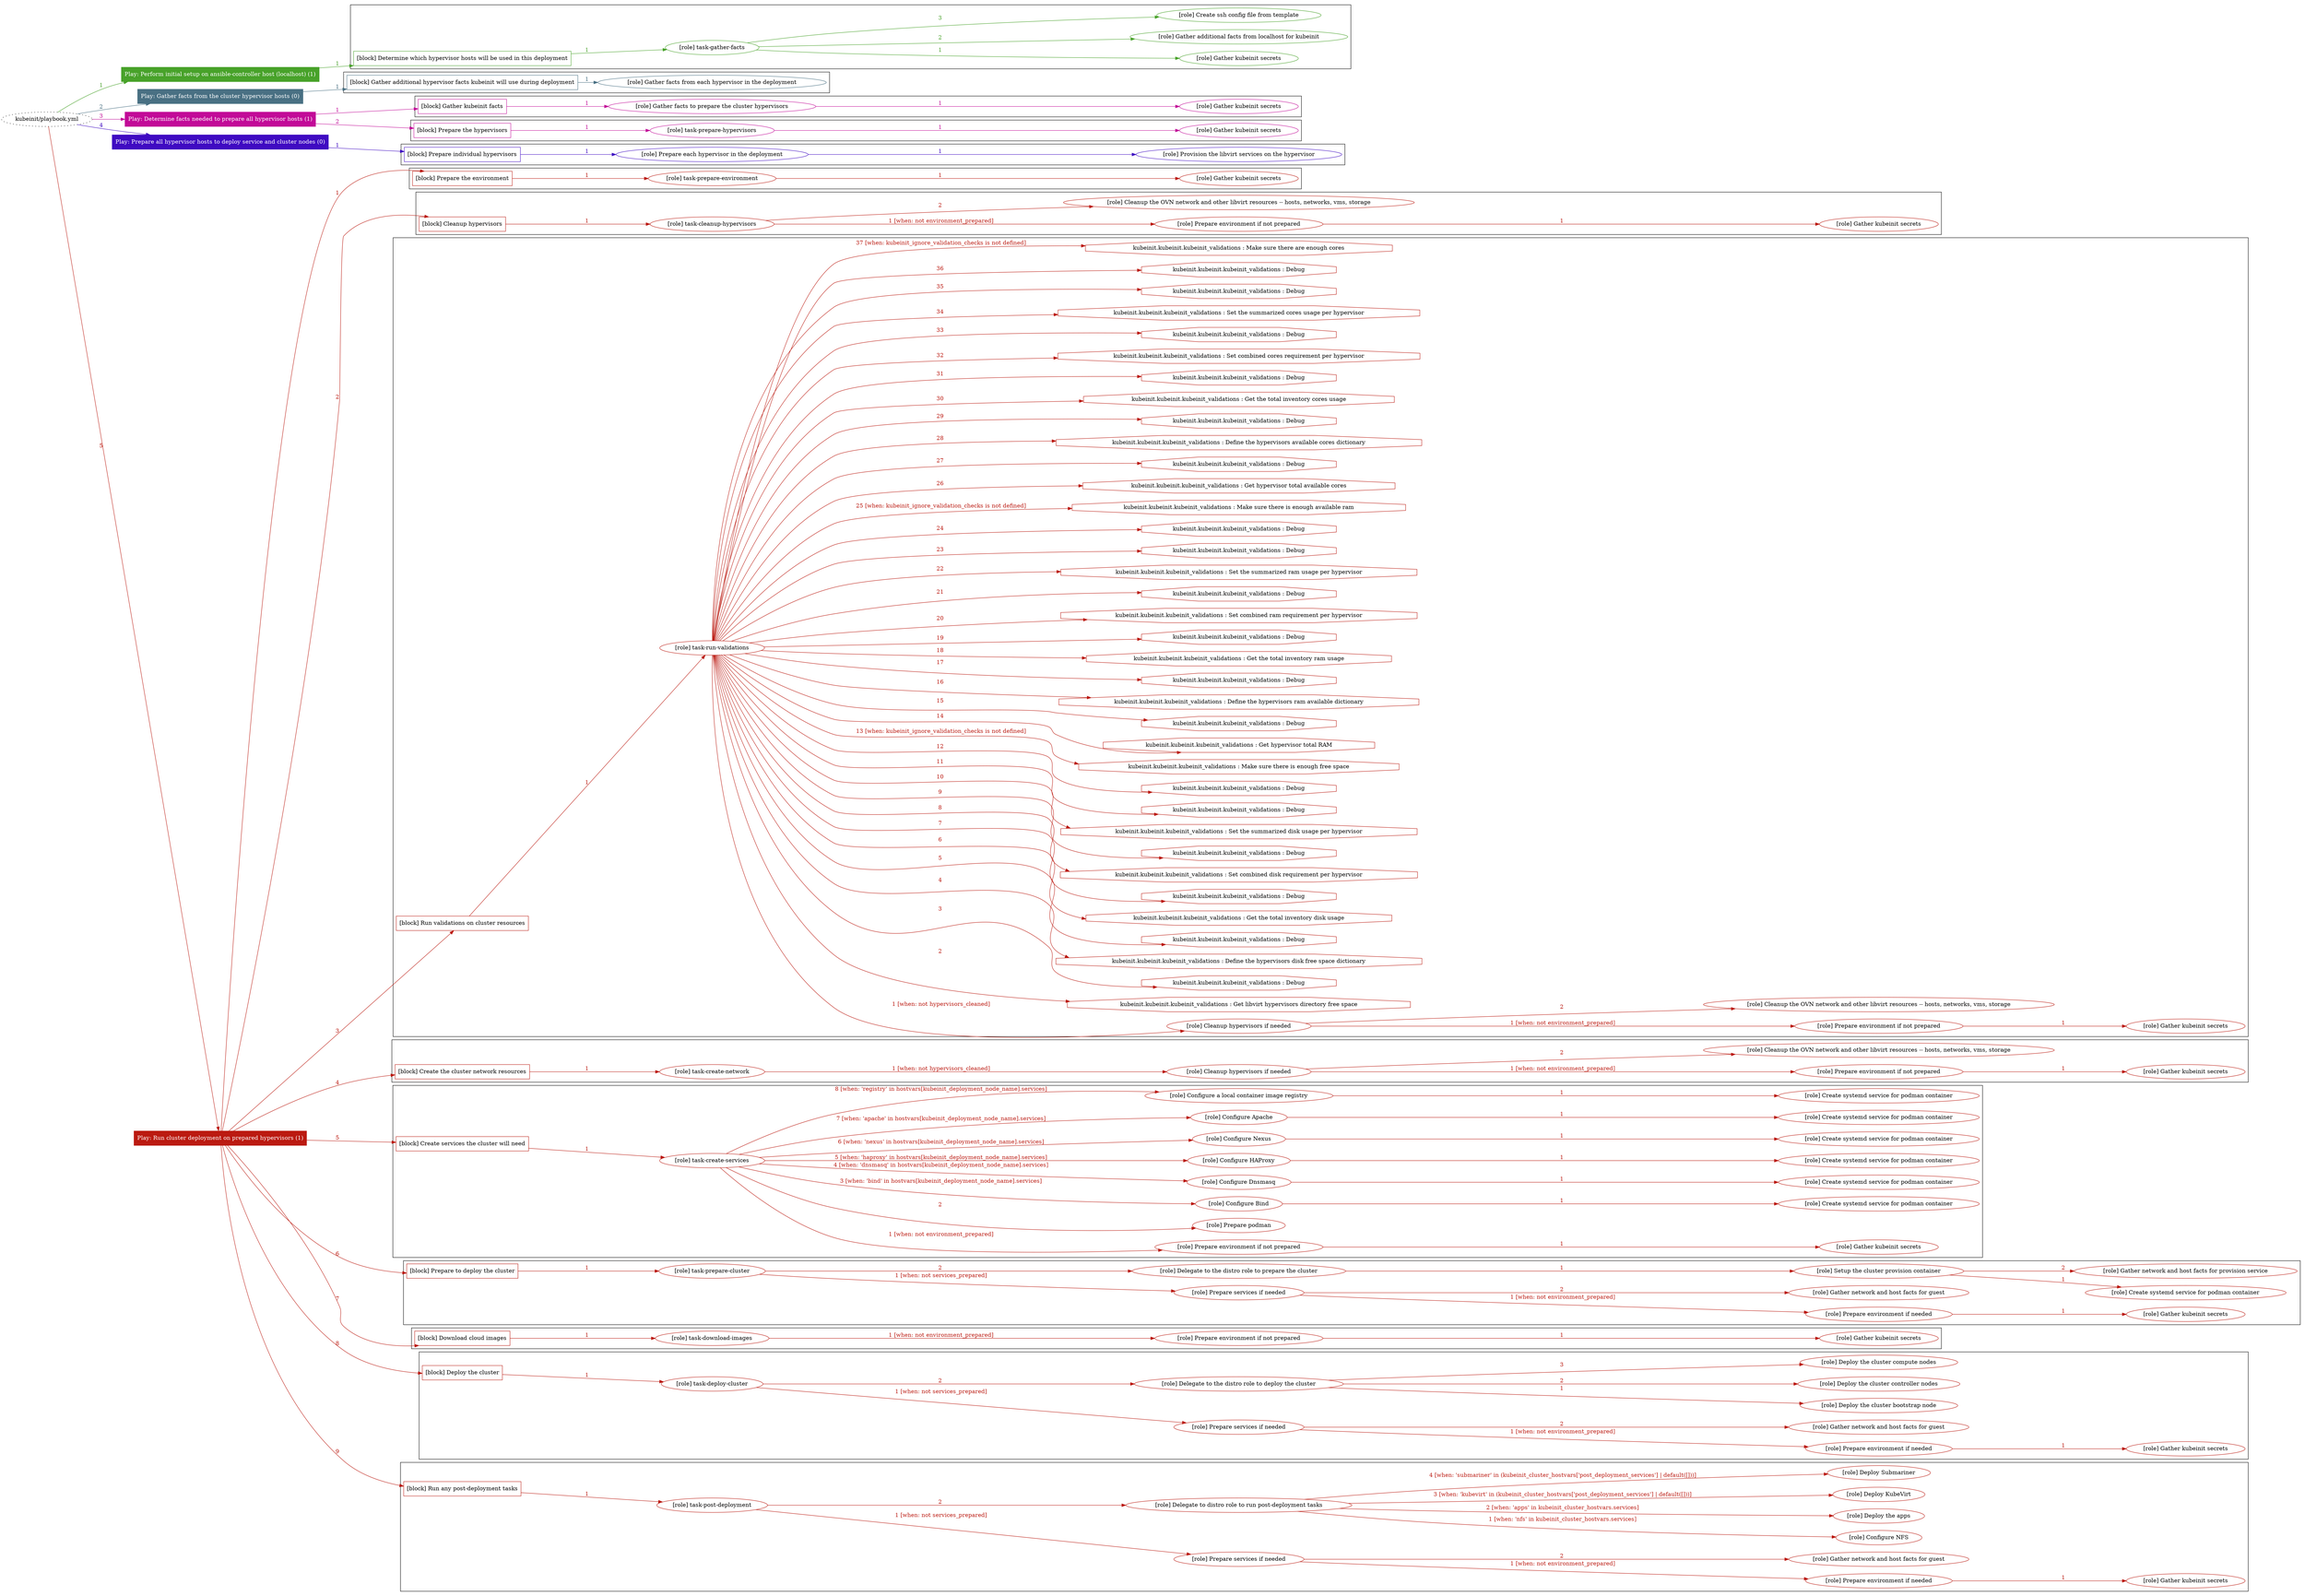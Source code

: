 digraph {
	graph [concentrate=true ordering=in rankdir=LR ratio=fill]
	edge [esep=5 sep=10]
	"kubeinit/playbook.yml" [URL="/home/runner/work/kubeinit/kubeinit/kubeinit/playbook.yml" id=playbook_5f963b1c style=dotted]
	"kubeinit/playbook.yml" -> play_a705df19 [label="1 " color="#48a22a" fontcolor="#48a22a" id=edge_8d9c2cac labeltooltip="1 " tooltip="1 "]
	subgraph "Play: Perform initial setup on ansible-controller host (localhost) (1)" {
		play_a705df19 [label="Play: Perform initial setup on ansible-controller host (localhost) (1)" URL="/home/runner/work/kubeinit/kubeinit/kubeinit/playbook.yml" color="#48a22a" fontcolor="#ffffff" id=play_a705df19 shape=box style=filled tooltip=localhost]
		play_a705df19 -> block_66519876 [label=1 color="#48a22a" fontcolor="#48a22a" id=edge_19286916 labeltooltip=1 tooltip=1]
		subgraph cluster_block_66519876 {
			block_66519876 [label="[block] Determine which hypervisor hosts will be used in this deployment" URL="/home/runner/work/kubeinit/kubeinit/kubeinit/playbook.yml" color="#48a22a" id=block_66519876 labeltooltip="Determine which hypervisor hosts will be used in this deployment" shape=box tooltip="Determine which hypervisor hosts will be used in this deployment"]
			block_66519876 -> role_d5f7addf [label="1 " color="#48a22a" fontcolor="#48a22a" id=edge_8cdd7ff6 labeltooltip="1 " tooltip="1 "]
			subgraph "task-gather-facts" {
				role_d5f7addf [label="[role] task-gather-facts" URL="/home/runner/work/kubeinit/kubeinit/kubeinit/playbook.yml" color="#48a22a" id=role_d5f7addf tooltip="task-gather-facts"]
				role_d5f7addf -> role_5b42ccce [label="1 " color="#48a22a" fontcolor="#48a22a" id=edge_2c30be7f labeltooltip="1 " tooltip="1 "]
				subgraph "Gather kubeinit secrets" {
					role_5b42ccce [label="[role] Gather kubeinit secrets" URL="/home/runner/.ansible/collections/ansible_collections/kubeinit/kubeinit/roles/kubeinit_prepare/tasks/build_hypervisors_group.yml" color="#48a22a" id=role_5b42ccce tooltip="Gather kubeinit secrets"]
				}
				role_d5f7addf -> role_eaaad30f [label="2 " color="#48a22a" fontcolor="#48a22a" id=edge_051636b1 labeltooltip="2 " tooltip="2 "]
				subgraph "Gather additional facts from localhost for kubeinit" {
					role_eaaad30f [label="[role] Gather additional facts from localhost for kubeinit" URL="/home/runner/.ansible/collections/ansible_collections/kubeinit/kubeinit/roles/kubeinit_prepare/tasks/build_hypervisors_group.yml" color="#48a22a" id=role_eaaad30f tooltip="Gather additional facts from localhost for kubeinit"]
				}
				role_d5f7addf -> role_e769eaf8 [label="3 " color="#48a22a" fontcolor="#48a22a" id=edge_627e02ea labeltooltip="3 " tooltip="3 "]
				subgraph "Create ssh config file from template" {
					role_e769eaf8 [label="[role] Create ssh config file from template" URL="/home/runner/.ansible/collections/ansible_collections/kubeinit/kubeinit/roles/kubeinit_prepare/tasks/build_hypervisors_group.yml" color="#48a22a" id=role_e769eaf8 tooltip="Create ssh config file from template"]
				}
			}
		}
	}
	"kubeinit/playbook.yml" -> play_fb37aa54 [label="2 " color="#497083" fontcolor="#497083" id=edge_c0befa1c labeltooltip="2 " tooltip="2 "]
	subgraph "Play: Gather facts from the cluster hypervisor hosts (0)" {
		play_fb37aa54 [label="Play: Gather facts from the cluster hypervisor hosts (0)" URL="/home/runner/work/kubeinit/kubeinit/kubeinit/playbook.yml" color="#497083" fontcolor="#ffffff" id=play_fb37aa54 shape=box style=filled tooltip="Play: Gather facts from the cluster hypervisor hosts (0)"]
		play_fb37aa54 -> block_2986f40d [label=1 color="#497083" fontcolor="#497083" id=edge_5209922a labeltooltip=1 tooltip=1]
		subgraph cluster_block_2986f40d {
			block_2986f40d [label="[block] Gather additional hypervisor facts kubeinit will use during deployment" URL="/home/runner/work/kubeinit/kubeinit/kubeinit/playbook.yml" color="#497083" id=block_2986f40d labeltooltip="Gather additional hypervisor facts kubeinit will use during deployment" shape=box tooltip="Gather additional hypervisor facts kubeinit will use during deployment"]
			block_2986f40d -> role_cdbcebaf [label="1 " color="#497083" fontcolor="#497083" id=edge_e3de0e1a labeltooltip="1 " tooltip="1 "]
			subgraph "Gather facts from each hypervisor in the deployment" {
				role_cdbcebaf [label="[role] Gather facts from each hypervisor in the deployment" URL="/home/runner/work/kubeinit/kubeinit/kubeinit/playbook.yml" color="#497083" id=role_cdbcebaf tooltip="Gather facts from each hypervisor in the deployment"]
			}
		}
	}
	"kubeinit/playbook.yml" -> play_4648af43 [label="3 " color="#c20a98" fontcolor="#c20a98" id=edge_23a05bbd labeltooltip="3 " tooltip="3 "]
	subgraph "Play: Determine facts needed to prepare all hypervisor hosts (1)" {
		play_4648af43 [label="Play: Determine facts needed to prepare all hypervisor hosts (1)" URL="/home/runner/work/kubeinit/kubeinit/kubeinit/playbook.yml" color="#c20a98" fontcolor="#ffffff" id=play_4648af43 shape=box style=filled tooltip=localhost]
		play_4648af43 -> block_66c8c089 [label=1 color="#c20a98" fontcolor="#c20a98" id=edge_fbbdd5e0 labeltooltip=1 tooltip=1]
		subgraph cluster_block_66c8c089 {
			block_66c8c089 [label="[block] Gather kubeinit facts" URL="/home/runner/work/kubeinit/kubeinit/kubeinit/playbook.yml" color="#c20a98" id=block_66c8c089 labeltooltip="Gather kubeinit facts" shape=box tooltip="Gather kubeinit facts"]
			block_66c8c089 -> role_1f28a725 [label="1 " color="#c20a98" fontcolor="#c20a98" id=edge_4b94b6a6 labeltooltip="1 " tooltip="1 "]
			subgraph "Gather facts to prepare the cluster hypervisors" {
				role_1f28a725 [label="[role] Gather facts to prepare the cluster hypervisors" URL="/home/runner/work/kubeinit/kubeinit/kubeinit/playbook.yml" color="#c20a98" id=role_1f28a725 tooltip="Gather facts to prepare the cluster hypervisors"]
				role_1f28a725 -> role_8ca02b67 [label="1 " color="#c20a98" fontcolor="#c20a98" id=edge_9bc2e915 labeltooltip="1 " tooltip="1 "]
				subgraph "Gather kubeinit secrets" {
					role_8ca02b67 [label="[role] Gather kubeinit secrets" URL="/home/runner/.ansible/collections/ansible_collections/kubeinit/kubeinit/roles/kubeinit_prepare/tasks/gather_kubeinit_facts.yml" color="#c20a98" id=role_8ca02b67 tooltip="Gather kubeinit secrets"]
				}
			}
		}
		play_4648af43 -> block_41ff4322 [label=2 color="#c20a98" fontcolor="#c20a98" id=edge_80504c7d labeltooltip=2 tooltip=2]
		subgraph cluster_block_41ff4322 {
			block_41ff4322 [label="[block] Prepare the hypervisors" URL="/home/runner/work/kubeinit/kubeinit/kubeinit/playbook.yml" color="#c20a98" id=block_41ff4322 labeltooltip="Prepare the hypervisors" shape=box tooltip="Prepare the hypervisors"]
			block_41ff4322 -> role_ceac206a [label="1 " color="#c20a98" fontcolor="#c20a98" id=edge_e20b646c labeltooltip="1 " tooltip="1 "]
			subgraph "task-prepare-hypervisors" {
				role_ceac206a [label="[role] task-prepare-hypervisors" URL="/home/runner/work/kubeinit/kubeinit/kubeinit/playbook.yml" color="#c20a98" id=role_ceac206a tooltip="task-prepare-hypervisors"]
				role_ceac206a -> role_56dd45cc [label="1 " color="#c20a98" fontcolor="#c20a98" id=edge_b4567fd8 labeltooltip="1 " tooltip="1 "]
				subgraph "Gather kubeinit secrets" {
					role_56dd45cc [label="[role] Gather kubeinit secrets" URL="/home/runner/.ansible/collections/ansible_collections/kubeinit/kubeinit/roles/kubeinit_prepare/tasks/gather_kubeinit_facts.yml" color="#c20a98" id=role_56dd45cc tooltip="Gather kubeinit secrets"]
				}
			}
		}
	}
	"kubeinit/playbook.yml" -> play_2aba49b9 [label="4 " color="#3f0ac2" fontcolor="#3f0ac2" id=edge_f8784cbc labeltooltip="4 " tooltip="4 "]
	subgraph "Play: Prepare all hypervisor hosts to deploy service and cluster nodes (0)" {
		play_2aba49b9 [label="Play: Prepare all hypervisor hosts to deploy service and cluster nodes (0)" URL="/home/runner/work/kubeinit/kubeinit/kubeinit/playbook.yml" color="#3f0ac2" fontcolor="#ffffff" id=play_2aba49b9 shape=box style=filled tooltip="Play: Prepare all hypervisor hosts to deploy service and cluster nodes (0)"]
		play_2aba49b9 -> block_36976dbf [label=1 color="#3f0ac2" fontcolor="#3f0ac2" id=edge_3bcc787a labeltooltip=1 tooltip=1]
		subgraph cluster_block_36976dbf {
			block_36976dbf [label="[block] Prepare individual hypervisors" URL="/home/runner/work/kubeinit/kubeinit/kubeinit/playbook.yml" color="#3f0ac2" id=block_36976dbf labeltooltip="Prepare individual hypervisors" shape=box tooltip="Prepare individual hypervisors"]
			block_36976dbf -> role_4fee8e02 [label="1 " color="#3f0ac2" fontcolor="#3f0ac2" id=edge_5c87f253 labeltooltip="1 " tooltip="1 "]
			subgraph "Prepare each hypervisor in the deployment" {
				role_4fee8e02 [label="[role] Prepare each hypervisor in the deployment" URL="/home/runner/work/kubeinit/kubeinit/kubeinit/playbook.yml" color="#3f0ac2" id=role_4fee8e02 tooltip="Prepare each hypervisor in the deployment"]
				role_4fee8e02 -> role_59dffb9a [label="1 " color="#3f0ac2" fontcolor="#3f0ac2" id=edge_cd77549c labeltooltip="1 " tooltip="1 "]
				subgraph "Provision the libvirt services on the hypervisor" {
					role_59dffb9a [label="[role] Provision the libvirt services on the hypervisor" URL="/home/runner/.ansible/collections/ansible_collections/kubeinit/kubeinit/roles/kubeinit_prepare/tasks/prepare_hypervisor.yml" color="#3f0ac2" id=role_59dffb9a tooltip="Provision the libvirt services on the hypervisor"]
				}
			}
		}
	}
	"kubeinit/playbook.yml" -> play_c65d5bd6 [label="5 " color="#bb1a11" fontcolor="#bb1a11" id=edge_f62d4608 labeltooltip="5 " tooltip="5 "]
	subgraph "Play: Run cluster deployment on prepared hypervisors (1)" {
		play_c65d5bd6 [label="Play: Run cluster deployment on prepared hypervisors (1)" URL="/home/runner/work/kubeinit/kubeinit/kubeinit/playbook.yml" color="#bb1a11" fontcolor="#ffffff" id=play_c65d5bd6 shape=box style=filled tooltip=localhost]
		play_c65d5bd6 -> block_59e1fa9b [label=1 color="#bb1a11" fontcolor="#bb1a11" id=edge_ef688fec labeltooltip=1 tooltip=1]
		subgraph cluster_block_59e1fa9b {
			block_59e1fa9b [label="[block] Prepare the environment" URL="/home/runner/work/kubeinit/kubeinit/kubeinit/playbook.yml" color="#bb1a11" id=block_59e1fa9b labeltooltip="Prepare the environment" shape=box tooltip="Prepare the environment"]
			block_59e1fa9b -> role_506cf266 [label="1 " color="#bb1a11" fontcolor="#bb1a11" id=edge_f1630604 labeltooltip="1 " tooltip="1 "]
			subgraph "task-prepare-environment" {
				role_506cf266 [label="[role] task-prepare-environment" URL="/home/runner/work/kubeinit/kubeinit/kubeinit/playbook.yml" color="#bb1a11" id=role_506cf266 tooltip="task-prepare-environment"]
				role_506cf266 -> role_7d6510cc [label="1 " color="#bb1a11" fontcolor="#bb1a11" id=edge_2ae8012e labeltooltip="1 " tooltip="1 "]
				subgraph "Gather kubeinit secrets" {
					role_7d6510cc [label="[role] Gather kubeinit secrets" URL="/home/runner/.ansible/collections/ansible_collections/kubeinit/kubeinit/roles/kubeinit_prepare/tasks/gather_kubeinit_facts.yml" color="#bb1a11" id=role_7d6510cc tooltip="Gather kubeinit secrets"]
				}
			}
		}
		play_c65d5bd6 -> block_0890ff44 [label=2 color="#bb1a11" fontcolor="#bb1a11" id=edge_f84a6d61 labeltooltip=2 tooltip=2]
		subgraph cluster_block_0890ff44 {
			block_0890ff44 [label="[block] Cleanup hypervisors" URL="/home/runner/work/kubeinit/kubeinit/kubeinit/playbook.yml" color="#bb1a11" id=block_0890ff44 labeltooltip="Cleanup hypervisors" shape=box tooltip="Cleanup hypervisors"]
			block_0890ff44 -> role_7a99f55d [label="1 " color="#bb1a11" fontcolor="#bb1a11" id=edge_ca41164d labeltooltip="1 " tooltip="1 "]
			subgraph "task-cleanup-hypervisors" {
				role_7a99f55d [label="[role] task-cleanup-hypervisors" URL="/home/runner/work/kubeinit/kubeinit/kubeinit/playbook.yml" color="#bb1a11" id=role_7a99f55d tooltip="task-cleanup-hypervisors"]
				role_7a99f55d -> role_3574e540 [label="1 [when: not environment_prepared]" color="#bb1a11" fontcolor="#bb1a11" id=edge_73170bca labeltooltip="1 [when: not environment_prepared]" tooltip="1 [when: not environment_prepared]"]
				subgraph "Prepare environment if not prepared" {
					role_3574e540 [label="[role] Prepare environment if not prepared" URL="/home/runner/.ansible/collections/ansible_collections/kubeinit/kubeinit/roles/kubeinit_prepare/tasks/cleanup_hypervisors.yml" color="#bb1a11" id=role_3574e540 tooltip="Prepare environment if not prepared"]
					role_3574e540 -> role_14120fd3 [label="1 " color="#bb1a11" fontcolor="#bb1a11" id=edge_6a97fac9 labeltooltip="1 " tooltip="1 "]
					subgraph "Gather kubeinit secrets" {
						role_14120fd3 [label="[role] Gather kubeinit secrets" URL="/home/runner/.ansible/collections/ansible_collections/kubeinit/kubeinit/roles/kubeinit_prepare/tasks/gather_kubeinit_facts.yml" color="#bb1a11" id=role_14120fd3 tooltip="Gather kubeinit secrets"]
					}
				}
				role_7a99f55d -> role_7bc06d7c [label="2 " color="#bb1a11" fontcolor="#bb1a11" id=edge_60457c63 labeltooltip="2 " tooltip="2 "]
				subgraph "Cleanup the OVN network and other libvirt resources -- hosts, networks, vms, storage" {
					role_7bc06d7c [label="[role] Cleanup the OVN network and other libvirt resources -- hosts, networks, vms, storage" URL="/home/runner/.ansible/collections/ansible_collections/kubeinit/kubeinit/roles/kubeinit_prepare/tasks/cleanup_hypervisors.yml" color="#bb1a11" id=role_7bc06d7c tooltip="Cleanup the OVN network and other libvirt resources -- hosts, networks, vms, storage"]
				}
			}
		}
		play_c65d5bd6 -> block_a973b51a [label=3 color="#bb1a11" fontcolor="#bb1a11" id=edge_1c080f6b labeltooltip=3 tooltip=3]
		subgraph cluster_block_a973b51a {
			block_a973b51a [label="[block] Run validations on cluster resources" URL="/home/runner/work/kubeinit/kubeinit/kubeinit/playbook.yml" color="#bb1a11" id=block_a973b51a labeltooltip="Run validations on cluster resources" shape=box tooltip="Run validations on cluster resources"]
			block_a973b51a -> role_985ef92a [label="1 " color="#bb1a11" fontcolor="#bb1a11" id=edge_fbb5a99b labeltooltip="1 " tooltip="1 "]
			subgraph "task-run-validations" {
				role_985ef92a [label="[role] task-run-validations" URL="/home/runner/work/kubeinit/kubeinit/kubeinit/playbook.yml" color="#bb1a11" id=role_985ef92a tooltip="task-run-validations"]
				role_985ef92a -> role_1246144d [label="1 [when: not hypervisors_cleaned]" color="#bb1a11" fontcolor="#bb1a11" id=edge_68841247 labeltooltip="1 [when: not hypervisors_cleaned]" tooltip="1 [when: not hypervisors_cleaned]"]
				subgraph "Cleanup hypervisors if needed" {
					role_1246144d [label="[role] Cleanup hypervisors if needed" URL="/home/runner/.ansible/collections/ansible_collections/kubeinit/kubeinit/roles/kubeinit_validations/tasks/main.yml" color="#bb1a11" id=role_1246144d tooltip="Cleanup hypervisors if needed"]
					role_1246144d -> role_a850f16e [label="1 [when: not environment_prepared]" color="#bb1a11" fontcolor="#bb1a11" id=edge_c27f4660 labeltooltip="1 [when: not environment_prepared]" tooltip="1 [when: not environment_prepared]"]
					subgraph "Prepare environment if not prepared" {
						role_a850f16e [label="[role] Prepare environment if not prepared" URL="/home/runner/.ansible/collections/ansible_collections/kubeinit/kubeinit/roles/kubeinit_prepare/tasks/cleanup_hypervisors.yml" color="#bb1a11" id=role_a850f16e tooltip="Prepare environment if not prepared"]
						role_a850f16e -> role_de052605 [label="1 " color="#bb1a11" fontcolor="#bb1a11" id=edge_252a3962 labeltooltip="1 " tooltip="1 "]
						subgraph "Gather kubeinit secrets" {
							role_de052605 [label="[role] Gather kubeinit secrets" URL="/home/runner/.ansible/collections/ansible_collections/kubeinit/kubeinit/roles/kubeinit_prepare/tasks/gather_kubeinit_facts.yml" color="#bb1a11" id=role_de052605 tooltip="Gather kubeinit secrets"]
						}
					}
					role_1246144d -> role_4c8faf12 [label="2 " color="#bb1a11" fontcolor="#bb1a11" id=edge_3b61ae15 labeltooltip="2 " tooltip="2 "]
					subgraph "Cleanup the OVN network and other libvirt resources -- hosts, networks, vms, storage" {
						role_4c8faf12 [label="[role] Cleanup the OVN network and other libvirt resources -- hosts, networks, vms, storage" URL="/home/runner/.ansible/collections/ansible_collections/kubeinit/kubeinit/roles/kubeinit_prepare/tasks/cleanup_hypervisors.yml" color="#bb1a11" id=role_4c8faf12 tooltip="Cleanup the OVN network and other libvirt resources -- hosts, networks, vms, storage"]
					}
				}
				task_65e3a200 [label="kubeinit.kubeinit.kubeinit_validations : Get libvirt hypervisors directory free space" URL="/home/runner/.ansible/collections/ansible_collections/kubeinit/kubeinit/roles/kubeinit_validations/tasks/10_libvirt_free_space.yml" color="#bb1a11" id=task_65e3a200 shape=octagon tooltip="kubeinit.kubeinit.kubeinit_validations : Get libvirt hypervisors directory free space"]
				role_985ef92a -> task_65e3a200 [label="2 " color="#bb1a11" fontcolor="#bb1a11" id=edge_7148c2b0 labeltooltip="2 " tooltip="2 "]
				task_ec4d9048 [label="kubeinit.kubeinit.kubeinit_validations : Debug" URL="/home/runner/.ansible/collections/ansible_collections/kubeinit/kubeinit/roles/kubeinit_validations/tasks/10_libvirt_free_space.yml" color="#bb1a11" id=task_ec4d9048 shape=octagon tooltip="kubeinit.kubeinit.kubeinit_validations : Debug"]
				role_985ef92a -> task_ec4d9048 [label="3 " color="#bb1a11" fontcolor="#bb1a11" id=edge_af284c7a labeltooltip="3 " tooltip="3 "]
				task_894268d0 [label="kubeinit.kubeinit.kubeinit_validations : Define the hypervisors disk free space dictionary" URL="/home/runner/.ansible/collections/ansible_collections/kubeinit/kubeinit/roles/kubeinit_validations/tasks/10_libvirt_free_space.yml" color="#bb1a11" id=task_894268d0 shape=octagon tooltip="kubeinit.kubeinit.kubeinit_validations : Define the hypervisors disk free space dictionary"]
				role_985ef92a -> task_894268d0 [label="4 " color="#bb1a11" fontcolor="#bb1a11" id=edge_886f6b83 labeltooltip="4 " tooltip="4 "]
				task_fa1d9066 [label="kubeinit.kubeinit.kubeinit_validations : Debug" URL="/home/runner/.ansible/collections/ansible_collections/kubeinit/kubeinit/roles/kubeinit_validations/tasks/10_libvirt_free_space.yml" color="#bb1a11" id=task_fa1d9066 shape=octagon tooltip="kubeinit.kubeinit.kubeinit_validations : Debug"]
				role_985ef92a -> task_fa1d9066 [label="5 " color="#bb1a11" fontcolor="#bb1a11" id=edge_412a9ca3 labeltooltip="5 " tooltip="5 "]
				task_89a15867 [label="kubeinit.kubeinit.kubeinit_validations : Get the total inventory disk usage" URL="/home/runner/.ansible/collections/ansible_collections/kubeinit/kubeinit/roles/kubeinit_validations/tasks/10_libvirt_free_space.yml" color="#bb1a11" id=task_89a15867 shape=octagon tooltip="kubeinit.kubeinit.kubeinit_validations : Get the total inventory disk usage"]
				role_985ef92a -> task_89a15867 [label="6 " color="#bb1a11" fontcolor="#bb1a11" id=edge_0821b8a8 labeltooltip="6 " tooltip="6 "]
				task_e6d6eb44 [label="kubeinit.kubeinit.kubeinit_validations : Debug" URL="/home/runner/.ansible/collections/ansible_collections/kubeinit/kubeinit/roles/kubeinit_validations/tasks/10_libvirt_free_space.yml" color="#bb1a11" id=task_e6d6eb44 shape=octagon tooltip="kubeinit.kubeinit.kubeinit_validations : Debug"]
				role_985ef92a -> task_e6d6eb44 [label="7 " color="#bb1a11" fontcolor="#bb1a11" id=edge_d36a082b labeltooltip="7 " tooltip="7 "]
				task_1a38aa9b [label="kubeinit.kubeinit.kubeinit_validations : Set combined disk requirement per hypervisor" URL="/home/runner/.ansible/collections/ansible_collections/kubeinit/kubeinit/roles/kubeinit_validations/tasks/10_libvirt_free_space.yml" color="#bb1a11" id=task_1a38aa9b shape=octagon tooltip="kubeinit.kubeinit.kubeinit_validations : Set combined disk requirement per hypervisor"]
				role_985ef92a -> task_1a38aa9b [label="8 " color="#bb1a11" fontcolor="#bb1a11" id=edge_e75a9fa0 labeltooltip="8 " tooltip="8 "]
				task_c1251f56 [label="kubeinit.kubeinit.kubeinit_validations : Debug" URL="/home/runner/.ansible/collections/ansible_collections/kubeinit/kubeinit/roles/kubeinit_validations/tasks/10_libvirt_free_space.yml" color="#bb1a11" id=task_c1251f56 shape=octagon tooltip="kubeinit.kubeinit.kubeinit_validations : Debug"]
				role_985ef92a -> task_c1251f56 [label="9 " color="#bb1a11" fontcolor="#bb1a11" id=edge_eb4f1799 labeltooltip="9 " tooltip="9 "]
				task_d95248e0 [label="kubeinit.kubeinit.kubeinit_validations : Set the summarized disk usage per hypervisor" URL="/home/runner/.ansible/collections/ansible_collections/kubeinit/kubeinit/roles/kubeinit_validations/tasks/10_libvirt_free_space.yml" color="#bb1a11" id=task_d95248e0 shape=octagon tooltip="kubeinit.kubeinit.kubeinit_validations : Set the summarized disk usage per hypervisor"]
				role_985ef92a -> task_d95248e0 [label="10 " color="#bb1a11" fontcolor="#bb1a11" id=edge_fbc4b24c labeltooltip="10 " tooltip="10 "]
				task_0284c9b7 [label="kubeinit.kubeinit.kubeinit_validations : Debug" URL="/home/runner/.ansible/collections/ansible_collections/kubeinit/kubeinit/roles/kubeinit_validations/tasks/10_libvirt_free_space.yml" color="#bb1a11" id=task_0284c9b7 shape=octagon tooltip="kubeinit.kubeinit.kubeinit_validations : Debug"]
				role_985ef92a -> task_0284c9b7 [label="11 " color="#bb1a11" fontcolor="#bb1a11" id=edge_8746e6af labeltooltip="11 " tooltip="11 "]
				task_194597e1 [label="kubeinit.kubeinit.kubeinit_validations : Debug" URL="/home/runner/.ansible/collections/ansible_collections/kubeinit/kubeinit/roles/kubeinit_validations/tasks/10_libvirt_free_space.yml" color="#bb1a11" id=task_194597e1 shape=octagon tooltip="kubeinit.kubeinit.kubeinit_validations : Debug"]
				role_985ef92a -> task_194597e1 [label="12 " color="#bb1a11" fontcolor="#bb1a11" id=edge_937dcefe labeltooltip="12 " tooltip="12 "]
				task_d634744f [label="kubeinit.kubeinit.kubeinit_validations : Make sure there is enough free space" URL="/home/runner/.ansible/collections/ansible_collections/kubeinit/kubeinit/roles/kubeinit_validations/tasks/10_libvirt_free_space.yml" color="#bb1a11" id=task_d634744f shape=octagon tooltip="kubeinit.kubeinit.kubeinit_validations : Make sure there is enough free space"]
				role_985ef92a -> task_d634744f [label="13 [when: kubeinit_ignore_validation_checks is not defined]" color="#bb1a11" fontcolor="#bb1a11" id=edge_2c3debe9 labeltooltip="13 [when: kubeinit_ignore_validation_checks is not defined]" tooltip="13 [when: kubeinit_ignore_validation_checks is not defined]"]
				task_2200777b [label="kubeinit.kubeinit.kubeinit_validations : Get hypervisor total RAM" URL="/home/runner/.ansible/collections/ansible_collections/kubeinit/kubeinit/roles/kubeinit_validations/tasks/20_libvirt_available_ram.yml" color="#bb1a11" id=task_2200777b shape=octagon tooltip="kubeinit.kubeinit.kubeinit_validations : Get hypervisor total RAM"]
				role_985ef92a -> task_2200777b [label="14 " color="#bb1a11" fontcolor="#bb1a11" id=edge_483af2df labeltooltip="14 " tooltip="14 "]
				task_255b2608 [label="kubeinit.kubeinit.kubeinit_validations : Debug" URL="/home/runner/.ansible/collections/ansible_collections/kubeinit/kubeinit/roles/kubeinit_validations/tasks/20_libvirt_available_ram.yml" color="#bb1a11" id=task_255b2608 shape=octagon tooltip="kubeinit.kubeinit.kubeinit_validations : Debug"]
				role_985ef92a -> task_255b2608 [label="15 " color="#bb1a11" fontcolor="#bb1a11" id=edge_17a3f69a labeltooltip="15 " tooltip="15 "]
				task_48c6878f [label="kubeinit.kubeinit.kubeinit_validations : Define the hypervisors ram available dictionary" URL="/home/runner/.ansible/collections/ansible_collections/kubeinit/kubeinit/roles/kubeinit_validations/tasks/20_libvirt_available_ram.yml" color="#bb1a11" id=task_48c6878f shape=octagon tooltip="kubeinit.kubeinit.kubeinit_validations : Define the hypervisors ram available dictionary"]
				role_985ef92a -> task_48c6878f [label="16 " color="#bb1a11" fontcolor="#bb1a11" id=edge_68ab7abb labeltooltip="16 " tooltip="16 "]
				task_59e79898 [label="kubeinit.kubeinit.kubeinit_validations : Debug" URL="/home/runner/.ansible/collections/ansible_collections/kubeinit/kubeinit/roles/kubeinit_validations/tasks/20_libvirt_available_ram.yml" color="#bb1a11" id=task_59e79898 shape=octagon tooltip="kubeinit.kubeinit.kubeinit_validations : Debug"]
				role_985ef92a -> task_59e79898 [label="17 " color="#bb1a11" fontcolor="#bb1a11" id=edge_0d8d606c labeltooltip="17 " tooltip="17 "]
				task_51d5e759 [label="kubeinit.kubeinit.kubeinit_validations : Get the total inventory ram usage" URL="/home/runner/.ansible/collections/ansible_collections/kubeinit/kubeinit/roles/kubeinit_validations/tasks/20_libvirt_available_ram.yml" color="#bb1a11" id=task_51d5e759 shape=octagon tooltip="kubeinit.kubeinit.kubeinit_validations : Get the total inventory ram usage"]
				role_985ef92a -> task_51d5e759 [label="18 " color="#bb1a11" fontcolor="#bb1a11" id=edge_18f97b86 labeltooltip="18 " tooltip="18 "]
				task_31bf5b03 [label="kubeinit.kubeinit.kubeinit_validations : Debug" URL="/home/runner/.ansible/collections/ansible_collections/kubeinit/kubeinit/roles/kubeinit_validations/tasks/20_libvirt_available_ram.yml" color="#bb1a11" id=task_31bf5b03 shape=octagon tooltip="kubeinit.kubeinit.kubeinit_validations : Debug"]
				role_985ef92a -> task_31bf5b03 [label="19 " color="#bb1a11" fontcolor="#bb1a11" id=edge_cd5cb689 labeltooltip="19 " tooltip="19 "]
				task_c1548c03 [label="kubeinit.kubeinit.kubeinit_validations : Set combined ram requirement per hypervisor" URL="/home/runner/.ansible/collections/ansible_collections/kubeinit/kubeinit/roles/kubeinit_validations/tasks/20_libvirt_available_ram.yml" color="#bb1a11" id=task_c1548c03 shape=octagon tooltip="kubeinit.kubeinit.kubeinit_validations : Set combined ram requirement per hypervisor"]
				role_985ef92a -> task_c1548c03 [label="20 " color="#bb1a11" fontcolor="#bb1a11" id=edge_a5f7fbc2 labeltooltip="20 " tooltip="20 "]
				task_95dda812 [label="kubeinit.kubeinit.kubeinit_validations : Debug" URL="/home/runner/.ansible/collections/ansible_collections/kubeinit/kubeinit/roles/kubeinit_validations/tasks/20_libvirt_available_ram.yml" color="#bb1a11" id=task_95dda812 shape=octagon tooltip="kubeinit.kubeinit.kubeinit_validations : Debug"]
				role_985ef92a -> task_95dda812 [label="21 " color="#bb1a11" fontcolor="#bb1a11" id=edge_a55a22b0 labeltooltip="21 " tooltip="21 "]
				task_0b2a88c9 [label="kubeinit.kubeinit.kubeinit_validations : Set the summarized ram usage per hypervisor" URL="/home/runner/.ansible/collections/ansible_collections/kubeinit/kubeinit/roles/kubeinit_validations/tasks/20_libvirt_available_ram.yml" color="#bb1a11" id=task_0b2a88c9 shape=octagon tooltip="kubeinit.kubeinit.kubeinit_validations : Set the summarized ram usage per hypervisor"]
				role_985ef92a -> task_0b2a88c9 [label="22 " color="#bb1a11" fontcolor="#bb1a11" id=edge_3d32711e labeltooltip="22 " tooltip="22 "]
				task_06551f82 [label="kubeinit.kubeinit.kubeinit_validations : Debug" URL="/home/runner/.ansible/collections/ansible_collections/kubeinit/kubeinit/roles/kubeinit_validations/tasks/20_libvirt_available_ram.yml" color="#bb1a11" id=task_06551f82 shape=octagon tooltip="kubeinit.kubeinit.kubeinit_validations : Debug"]
				role_985ef92a -> task_06551f82 [label="23 " color="#bb1a11" fontcolor="#bb1a11" id=edge_11fa31a6 labeltooltip="23 " tooltip="23 "]
				task_661a5e7a [label="kubeinit.kubeinit.kubeinit_validations : Debug" URL="/home/runner/.ansible/collections/ansible_collections/kubeinit/kubeinit/roles/kubeinit_validations/tasks/20_libvirt_available_ram.yml" color="#bb1a11" id=task_661a5e7a shape=octagon tooltip="kubeinit.kubeinit.kubeinit_validations : Debug"]
				role_985ef92a -> task_661a5e7a [label="24 " color="#bb1a11" fontcolor="#bb1a11" id=edge_0176349d labeltooltip="24 " tooltip="24 "]
				task_2c7b99d5 [label="kubeinit.kubeinit.kubeinit_validations : Make sure there is enough available ram" URL="/home/runner/.ansible/collections/ansible_collections/kubeinit/kubeinit/roles/kubeinit_validations/tasks/20_libvirt_available_ram.yml" color="#bb1a11" id=task_2c7b99d5 shape=octagon tooltip="kubeinit.kubeinit.kubeinit_validations : Make sure there is enough available ram"]
				role_985ef92a -> task_2c7b99d5 [label="25 [when: kubeinit_ignore_validation_checks is not defined]" color="#bb1a11" fontcolor="#bb1a11" id=edge_ffe0da5e labeltooltip="25 [when: kubeinit_ignore_validation_checks is not defined]" tooltip="25 [when: kubeinit_ignore_validation_checks is not defined]"]
				task_c90c6f98 [label="kubeinit.kubeinit.kubeinit_validations : Get hypervisor total available cores" URL="/home/runner/.ansible/collections/ansible_collections/kubeinit/kubeinit/roles/kubeinit_validations/tasks/30_libvirt_check_cpu_cores.yml" color="#bb1a11" id=task_c90c6f98 shape=octagon tooltip="kubeinit.kubeinit.kubeinit_validations : Get hypervisor total available cores"]
				role_985ef92a -> task_c90c6f98 [label="26 " color="#bb1a11" fontcolor="#bb1a11" id=edge_f1d19cbf labeltooltip="26 " tooltip="26 "]
				task_a6a4bffe [label="kubeinit.kubeinit.kubeinit_validations : Debug" URL="/home/runner/.ansible/collections/ansible_collections/kubeinit/kubeinit/roles/kubeinit_validations/tasks/30_libvirt_check_cpu_cores.yml" color="#bb1a11" id=task_a6a4bffe shape=octagon tooltip="kubeinit.kubeinit.kubeinit_validations : Debug"]
				role_985ef92a -> task_a6a4bffe [label="27 " color="#bb1a11" fontcolor="#bb1a11" id=edge_f4c92452 labeltooltip="27 " tooltip="27 "]
				task_fa2ce114 [label="kubeinit.kubeinit.kubeinit_validations : Define the hypervisors available cores dictionary" URL="/home/runner/.ansible/collections/ansible_collections/kubeinit/kubeinit/roles/kubeinit_validations/tasks/30_libvirt_check_cpu_cores.yml" color="#bb1a11" id=task_fa2ce114 shape=octagon tooltip="kubeinit.kubeinit.kubeinit_validations : Define the hypervisors available cores dictionary"]
				role_985ef92a -> task_fa2ce114 [label="28 " color="#bb1a11" fontcolor="#bb1a11" id=edge_26e8e335 labeltooltip="28 " tooltip="28 "]
				task_50b1711b [label="kubeinit.kubeinit.kubeinit_validations : Debug" URL="/home/runner/.ansible/collections/ansible_collections/kubeinit/kubeinit/roles/kubeinit_validations/tasks/30_libvirt_check_cpu_cores.yml" color="#bb1a11" id=task_50b1711b shape=octagon tooltip="kubeinit.kubeinit.kubeinit_validations : Debug"]
				role_985ef92a -> task_50b1711b [label="29 " color="#bb1a11" fontcolor="#bb1a11" id=edge_0105982b labeltooltip="29 " tooltip="29 "]
				task_a9b65553 [label="kubeinit.kubeinit.kubeinit_validations : Get the total inventory cores usage" URL="/home/runner/.ansible/collections/ansible_collections/kubeinit/kubeinit/roles/kubeinit_validations/tasks/30_libvirt_check_cpu_cores.yml" color="#bb1a11" id=task_a9b65553 shape=octagon tooltip="kubeinit.kubeinit.kubeinit_validations : Get the total inventory cores usage"]
				role_985ef92a -> task_a9b65553 [label="30 " color="#bb1a11" fontcolor="#bb1a11" id=edge_b8b386f7 labeltooltip="30 " tooltip="30 "]
				task_e4c00344 [label="kubeinit.kubeinit.kubeinit_validations : Debug" URL="/home/runner/.ansible/collections/ansible_collections/kubeinit/kubeinit/roles/kubeinit_validations/tasks/30_libvirt_check_cpu_cores.yml" color="#bb1a11" id=task_e4c00344 shape=octagon tooltip="kubeinit.kubeinit.kubeinit_validations : Debug"]
				role_985ef92a -> task_e4c00344 [label="31 " color="#bb1a11" fontcolor="#bb1a11" id=edge_460c4fd9 labeltooltip="31 " tooltip="31 "]
				task_79b8424a [label="kubeinit.kubeinit.kubeinit_validations : Set combined cores requirement per hypervisor" URL="/home/runner/.ansible/collections/ansible_collections/kubeinit/kubeinit/roles/kubeinit_validations/tasks/30_libvirt_check_cpu_cores.yml" color="#bb1a11" id=task_79b8424a shape=octagon tooltip="kubeinit.kubeinit.kubeinit_validations : Set combined cores requirement per hypervisor"]
				role_985ef92a -> task_79b8424a [label="32 " color="#bb1a11" fontcolor="#bb1a11" id=edge_7ccd7565 labeltooltip="32 " tooltip="32 "]
				task_ddd4a813 [label="kubeinit.kubeinit.kubeinit_validations : Debug" URL="/home/runner/.ansible/collections/ansible_collections/kubeinit/kubeinit/roles/kubeinit_validations/tasks/30_libvirt_check_cpu_cores.yml" color="#bb1a11" id=task_ddd4a813 shape=octagon tooltip="kubeinit.kubeinit.kubeinit_validations : Debug"]
				role_985ef92a -> task_ddd4a813 [label="33 " color="#bb1a11" fontcolor="#bb1a11" id=edge_5d08243a labeltooltip="33 " tooltip="33 "]
				task_83c3d44a [label="kubeinit.kubeinit.kubeinit_validations : Set the summarized cores usage per hypervisor" URL="/home/runner/.ansible/collections/ansible_collections/kubeinit/kubeinit/roles/kubeinit_validations/tasks/30_libvirt_check_cpu_cores.yml" color="#bb1a11" id=task_83c3d44a shape=octagon tooltip="kubeinit.kubeinit.kubeinit_validations : Set the summarized cores usage per hypervisor"]
				role_985ef92a -> task_83c3d44a [label="34 " color="#bb1a11" fontcolor="#bb1a11" id=edge_00c183f2 labeltooltip="34 " tooltip="34 "]
				task_20f40728 [label="kubeinit.kubeinit.kubeinit_validations : Debug" URL="/home/runner/.ansible/collections/ansible_collections/kubeinit/kubeinit/roles/kubeinit_validations/tasks/30_libvirt_check_cpu_cores.yml" color="#bb1a11" id=task_20f40728 shape=octagon tooltip="kubeinit.kubeinit.kubeinit_validations : Debug"]
				role_985ef92a -> task_20f40728 [label="35 " color="#bb1a11" fontcolor="#bb1a11" id=edge_1dea3262 labeltooltip="35 " tooltip="35 "]
				task_4147e4ad [label="kubeinit.kubeinit.kubeinit_validations : Debug" URL="/home/runner/.ansible/collections/ansible_collections/kubeinit/kubeinit/roles/kubeinit_validations/tasks/30_libvirt_check_cpu_cores.yml" color="#bb1a11" id=task_4147e4ad shape=octagon tooltip="kubeinit.kubeinit.kubeinit_validations : Debug"]
				role_985ef92a -> task_4147e4ad [label="36 " color="#bb1a11" fontcolor="#bb1a11" id=edge_a8eeab91 labeltooltip="36 " tooltip="36 "]
				task_b526e90e [label="kubeinit.kubeinit.kubeinit_validations : Make sure there are enough cores" URL="/home/runner/.ansible/collections/ansible_collections/kubeinit/kubeinit/roles/kubeinit_validations/tasks/30_libvirt_check_cpu_cores.yml" color="#bb1a11" id=task_b526e90e shape=octagon tooltip="kubeinit.kubeinit.kubeinit_validations : Make sure there are enough cores"]
				role_985ef92a -> task_b526e90e [label="37 [when: kubeinit_ignore_validation_checks is not defined]" color="#bb1a11" fontcolor="#bb1a11" id=edge_a9868cc3 labeltooltip="37 [when: kubeinit_ignore_validation_checks is not defined]" tooltip="37 [when: kubeinit_ignore_validation_checks is not defined]"]
			}
		}
		play_c65d5bd6 -> block_cccc44b2 [label=4 color="#bb1a11" fontcolor="#bb1a11" id=edge_96072c07 labeltooltip=4 tooltip=4]
		subgraph cluster_block_cccc44b2 {
			block_cccc44b2 [label="[block] Create the cluster network resources" URL="/home/runner/work/kubeinit/kubeinit/kubeinit/playbook.yml" color="#bb1a11" id=block_cccc44b2 labeltooltip="Create the cluster network resources" shape=box tooltip="Create the cluster network resources"]
			block_cccc44b2 -> role_73402665 [label="1 " color="#bb1a11" fontcolor="#bb1a11" id=edge_fbd4c69d labeltooltip="1 " tooltip="1 "]
			subgraph "task-create-network" {
				role_73402665 [label="[role] task-create-network" URL="/home/runner/work/kubeinit/kubeinit/kubeinit/playbook.yml" color="#bb1a11" id=role_73402665 tooltip="task-create-network"]
				role_73402665 -> role_5ce8a77a [label="1 [when: not hypervisors_cleaned]" color="#bb1a11" fontcolor="#bb1a11" id=edge_8f369170 labeltooltip="1 [when: not hypervisors_cleaned]" tooltip="1 [when: not hypervisors_cleaned]"]
				subgraph "Cleanup hypervisors if needed" {
					role_5ce8a77a [label="[role] Cleanup hypervisors if needed" URL="/home/runner/.ansible/collections/ansible_collections/kubeinit/kubeinit/roles/kubeinit_libvirt/tasks/create_network.yml" color="#bb1a11" id=role_5ce8a77a tooltip="Cleanup hypervisors if needed"]
					role_5ce8a77a -> role_077e2121 [label="1 [when: not environment_prepared]" color="#bb1a11" fontcolor="#bb1a11" id=edge_bb9560dd labeltooltip="1 [when: not environment_prepared]" tooltip="1 [when: not environment_prepared]"]
					subgraph "Prepare environment if not prepared" {
						role_077e2121 [label="[role] Prepare environment if not prepared" URL="/home/runner/.ansible/collections/ansible_collections/kubeinit/kubeinit/roles/kubeinit_prepare/tasks/cleanup_hypervisors.yml" color="#bb1a11" id=role_077e2121 tooltip="Prepare environment if not prepared"]
						role_077e2121 -> role_f476bf9c [label="1 " color="#bb1a11" fontcolor="#bb1a11" id=edge_2cdb1058 labeltooltip="1 " tooltip="1 "]
						subgraph "Gather kubeinit secrets" {
							role_f476bf9c [label="[role] Gather kubeinit secrets" URL="/home/runner/.ansible/collections/ansible_collections/kubeinit/kubeinit/roles/kubeinit_prepare/tasks/gather_kubeinit_facts.yml" color="#bb1a11" id=role_f476bf9c tooltip="Gather kubeinit secrets"]
						}
					}
					role_5ce8a77a -> role_f83714da [label="2 " color="#bb1a11" fontcolor="#bb1a11" id=edge_47c64e2f labeltooltip="2 " tooltip="2 "]
					subgraph "Cleanup the OVN network and other libvirt resources -- hosts, networks, vms, storage" {
						role_f83714da [label="[role] Cleanup the OVN network and other libvirt resources -- hosts, networks, vms, storage" URL="/home/runner/.ansible/collections/ansible_collections/kubeinit/kubeinit/roles/kubeinit_prepare/tasks/cleanup_hypervisors.yml" color="#bb1a11" id=role_f83714da tooltip="Cleanup the OVN network and other libvirt resources -- hosts, networks, vms, storage"]
					}
				}
			}
		}
		play_c65d5bd6 -> block_fa019d4a [label=5 color="#bb1a11" fontcolor="#bb1a11" id=edge_37ffa39b labeltooltip=5 tooltip=5]
		subgraph cluster_block_fa019d4a {
			block_fa019d4a [label="[block] Create services the cluster will need" URL="/home/runner/work/kubeinit/kubeinit/kubeinit/playbook.yml" color="#bb1a11" id=block_fa019d4a labeltooltip="Create services the cluster will need" shape=box tooltip="Create services the cluster will need"]
			block_fa019d4a -> role_0fa4279e [label="1 " color="#bb1a11" fontcolor="#bb1a11" id=edge_686e37ef labeltooltip="1 " tooltip="1 "]
			subgraph "task-create-services" {
				role_0fa4279e [label="[role] task-create-services" URL="/home/runner/work/kubeinit/kubeinit/kubeinit/playbook.yml" color="#bb1a11" id=role_0fa4279e tooltip="task-create-services"]
				role_0fa4279e -> role_e516d937 [label="1 [when: not environment_prepared]" color="#bb1a11" fontcolor="#bb1a11" id=edge_df819f03 labeltooltip="1 [when: not environment_prepared]" tooltip="1 [when: not environment_prepared]"]
				subgraph "Prepare environment if not prepared" {
					role_e516d937 [label="[role] Prepare environment if not prepared" URL="/home/runner/.ansible/collections/ansible_collections/kubeinit/kubeinit/roles/kubeinit_services/tasks/main.yml" color="#bb1a11" id=role_e516d937 tooltip="Prepare environment if not prepared"]
					role_e516d937 -> role_ba56c3a6 [label="1 " color="#bb1a11" fontcolor="#bb1a11" id=edge_72f53c11 labeltooltip="1 " tooltip="1 "]
					subgraph "Gather kubeinit secrets" {
						role_ba56c3a6 [label="[role] Gather kubeinit secrets" URL="/home/runner/.ansible/collections/ansible_collections/kubeinit/kubeinit/roles/kubeinit_prepare/tasks/gather_kubeinit_facts.yml" color="#bb1a11" id=role_ba56c3a6 tooltip="Gather kubeinit secrets"]
					}
				}
				role_0fa4279e -> role_9b8a0bfb [label="2 " color="#bb1a11" fontcolor="#bb1a11" id=edge_e2ac2544 labeltooltip="2 " tooltip="2 "]
				subgraph "Prepare podman" {
					role_9b8a0bfb [label="[role] Prepare podman" URL="/home/runner/.ansible/collections/ansible_collections/kubeinit/kubeinit/roles/kubeinit_services/tasks/00_create_service_pod.yml" color="#bb1a11" id=role_9b8a0bfb tooltip="Prepare podman"]
				}
				role_0fa4279e -> role_54752c69 [label="3 [when: 'bind' in hostvars[kubeinit_deployment_node_name].services]" color="#bb1a11" fontcolor="#bb1a11" id=edge_6a790ca4 labeltooltip="3 [when: 'bind' in hostvars[kubeinit_deployment_node_name].services]" tooltip="3 [when: 'bind' in hostvars[kubeinit_deployment_node_name].services]"]
				subgraph "Configure Bind" {
					role_54752c69 [label="[role] Configure Bind" URL="/home/runner/.ansible/collections/ansible_collections/kubeinit/kubeinit/roles/kubeinit_services/tasks/start_services_containers.yml" color="#bb1a11" id=role_54752c69 tooltip="Configure Bind"]
					role_54752c69 -> role_e7e802f7 [label="1 " color="#bb1a11" fontcolor="#bb1a11" id=edge_2d35018f labeltooltip="1 " tooltip="1 "]
					subgraph "Create systemd service for podman container" {
						role_e7e802f7 [label="[role] Create systemd service for podman container" URL="/home/runner/.ansible/collections/ansible_collections/kubeinit/kubeinit/roles/kubeinit_bind/tasks/main.yml" color="#bb1a11" id=role_e7e802f7 tooltip="Create systemd service for podman container"]
					}
				}
				role_0fa4279e -> role_389d9746 [label="4 [when: 'dnsmasq' in hostvars[kubeinit_deployment_node_name].services]" color="#bb1a11" fontcolor="#bb1a11" id=edge_23dca0ea labeltooltip="4 [when: 'dnsmasq' in hostvars[kubeinit_deployment_node_name].services]" tooltip="4 [when: 'dnsmasq' in hostvars[kubeinit_deployment_node_name].services]"]
				subgraph "Configure Dnsmasq" {
					role_389d9746 [label="[role] Configure Dnsmasq" URL="/home/runner/.ansible/collections/ansible_collections/kubeinit/kubeinit/roles/kubeinit_services/tasks/start_services_containers.yml" color="#bb1a11" id=role_389d9746 tooltip="Configure Dnsmasq"]
					role_389d9746 -> role_c648d935 [label="1 " color="#bb1a11" fontcolor="#bb1a11" id=edge_658b8647 labeltooltip="1 " tooltip="1 "]
					subgraph "Create systemd service for podman container" {
						role_c648d935 [label="[role] Create systemd service for podman container" URL="/home/runner/.ansible/collections/ansible_collections/kubeinit/kubeinit/roles/kubeinit_dnsmasq/tasks/main.yml" color="#bb1a11" id=role_c648d935 tooltip="Create systemd service for podman container"]
					}
				}
				role_0fa4279e -> role_90eaf074 [label="5 [when: 'haproxy' in hostvars[kubeinit_deployment_node_name].services]" color="#bb1a11" fontcolor="#bb1a11" id=edge_e00b2f53 labeltooltip="5 [when: 'haproxy' in hostvars[kubeinit_deployment_node_name].services]" tooltip="5 [when: 'haproxy' in hostvars[kubeinit_deployment_node_name].services]"]
				subgraph "Configure HAProxy" {
					role_90eaf074 [label="[role] Configure HAProxy" URL="/home/runner/.ansible/collections/ansible_collections/kubeinit/kubeinit/roles/kubeinit_services/tasks/start_services_containers.yml" color="#bb1a11" id=role_90eaf074 tooltip="Configure HAProxy"]
					role_90eaf074 -> role_0d11a729 [label="1 " color="#bb1a11" fontcolor="#bb1a11" id=edge_acb681cc labeltooltip="1 " tooltip="1 "]
					subgraph "Create systemd service for podman container" {
						role_0d11a729 [label="[role] Create systemd service for podman container" URL="/home/runner/.ansible/collections/ansible_collections/kubeinit/kubeinit/roles/kubeinit_haproxy/tasks/main.yml" color="#bb1a11" id=role_0d11a729 tooltip="Create systemd service for podman container"]
					}
				}
				role_0fa4279e -> role_bbb757b3 [label="6 [when: 'nexus' in hostvars[kubeinit_deployment_node_name].services]" color="#bb1a11" fontcolor="#bb1a11" id=edge_b8c88bed labeltooltip="6 [when: 'nexus' in hostvars[kubeinit_deployment_node_name].services]" tooltip="6 [when: 'nexus' in hostvars[kubeinit_deployment_node_name].services]"]
				subgraph "Configure Nexus" {
					role_bbb757b3 [label="[role] Configure Nexus" URL="/home/runner/.ansible/collections/ansible_collections/kubeinit/kubeinit/roles/kubeinit_services/tasks/start_services_containers.yml" color="#bb1a11" id=role_bbb757b3 tooltip="Configure Nexus"]
					role_bbb757b3 -> role_ec48faa1 [label="1 " color="#bb1a11" fontcolor="#bb1a11" id=edge_199ce67f labeltooltip="1 " tooltip="1 "]
					subgraph "Create systemd service for podman container" {
						role_ec48faa1 [label="[role] Create systemd service for podman container" URL="/home/runner/.ansible/collections/ansible_collections/kubeinit/kubeinit/roles/kubeinit_nexus/tasks/main.yml" color="#bb1a11" id=role_ec48faa1 tooltip="Create systemd service for podman container"]
					}
				}
				role_0fa4279e -> role_51792743 [label="7 [when: 'apache' in hostvars[kubeinit_deployment_node_name].services]" color="#bb1a11" fontcolor="#bb1a11" id=edge_60665109 labeltooltip="7 [when: 'apache' in hostvars[kubeinit_deployment_node_name].services]" tooltip="7 [when: 'apache' in hostvars[kubeinit_deployment_node_name].services]"]
				subgraph "Configure Apache" {
					role_51792743 [label="[role] Configure Apache" URL="/home/runner/.ansible/collections/ansible_collections/kubeinit/kubeinit/roles/kubeinit_services/tasks/start_services_containers.yml" color="#bb1a11" id=role_51792743 tooltip="Configure Apache"]
					role_51792743 -> role_caf3eb2b [label="1 " color="#bb1a11" fontcolor="#bb1a11" id=edge_86050691 labeltooltip="1 " tooltip="1 "]
					subgraph "Create systemd service for podman container" {
						role_caf3eb2b [label="[role] Create systemd service for podman container" URL="/home/runner/.ansible/collections/ansible_collections/kubeinit/kubeinit/roles/kubeinit_apache/tasks/main.yml" color="#bb1a11" id=role_caf3eb2b tooltip="Create systemd service for podman container"]
					}
				}
				role_0fa4279e -> role_687e376f [label="8 [when: 'registry' in hostvars[kubeinit_deployment_node_name].services]" color="#bb1a11" fontcolor="#bb1a11" id=edge_e3fe043b labeltooltip="8 [when: 'registry' in hostvars[kubeinit_deployment_node_name].services]" tooltip="8 [when: 'registry' in hostvars[kubeinit_deployment_node_name].services]"]
				subgraph "Configure a local container image registry" {
					role_687e376f [label="[role] Configure a local container image registry" URL="/home/runner/.ansible/collections/ansible_collections/kubeinit/kubeinit/roles/kubeinit_services/tasks/start_services_containers.yml" color="#bb1a11" id=role_687e376f tooltip="Configure a local container image registry"]
					role_687e376f -> role_be82c594 [label="1 " color="#bb1a11" fontcolor="#bb1a11" id=edge_2cbe9040 labeltooltip="1 " tooltip="1 "]
					subgraph "Create systemd service for podman container" {
						role_be82c594 [label="[role] Create systemd service for podman container" URL="/home/runner/.ansible/collections/ansible_collections/kubeinit/kubeinit/roles/kubeinit_registry/tasks/main.yml" color="#bb1a11" id=role_be82c594 tooltip="Create systemd service for podman container"]
					}
				}
			}
		}
		play_c65d5bd6 -> block_dbd02d41 [label=6 color="#bb1a11" fontcolor="#bb1a11" id=edge_86c215bb labeltooltip=6 tooltip=6]
		subgraph cluster_block_dbd02d41 {
			block_dbd02d41 [label="[block] Prepare to deploy the cluster" URL="/home/runner/work/kubeinit/kubeinit/kubeinit/playbook.yml" color="#bb1a11" id=block_dbd02d41 labeltooltip="Prepare to deploy the cluster" shape=box tooltip="Prepare to deploy the cluster"]
			block_dbd02d41 -> role_2748eb1d [label="1 " color="#bb1a11" fontcolor="#bb1a11" id=edge_4e20588a labeltooltip="1 " tooltip="1 "]
			subgraph "task-prepare-cluster" {
				role_2748eb1d [label="[role] task-prepare-cluster" URL="/home/runner/work/kubeinit/kubeinit/kubeinit/playbook.yml" color="#bb1a11" id=role_2748eb1d tooltip="task-prepare-cluster"]
				role_2748eb1d -> role_d7a0b6a6 [label="1 [when: not services_prepared]" color="#bb1a11" fontcolor="#bb1a11" id=edge_710f7f49 labeltooltip="1 [when: not services_prepared]" tooltip="1 [when: not services_prepared]"]
				subgraph "Prepare services if needed" {
					role_d7a0b6a6 [label="[role] Prepare services if needed" URL="/home/runner/.ansible/collections/ansible_collections/kubeinit/kubeinit/roles/kubeinit_prepare/tasks/prepare_cluster.yml" color="#bb1a11" id=role_d7a0b6a6 tooltip="Prepare services if needed"]
					role_d7a0b6a6 -> role_5865055c [label="1 [when: not environment_prepared]" color="#bb1a11" fontcolor="#bb1a11" id=edge_ee1234c4 labeltooltip="1 [when: not environment_prepared]" tooltip="1 [when: not environment_prepared]"]
					subgraph "Prepare environment if needed" {
						role_5865055c [label="[role] Prepare environment if needed" URL="/home/runner/.ansible/collections/ansible_collections/kubeinit/kubeinit/roles/kubeinit_services/tasks/prepare_services.yml" color="#bb1a11" id=role_5865055c tooltip="Prepare environment if needed"]
						role_5865055c -> role_1c81e535 [label="1 " color="#bb1a11" fontcolor="#bb1a11" id=edge_3f64fbe6 labeltooltip="1 " tooltip="1 "]
						subgraph "Gather kubeinit secrets" {
							role_1c81e535 [label="[role] Gather kubeinit secrets" URL="/home/runner/.ansible/collections/ansible_collections/kubeinit/kubeinit/roles/kubeinit_prepare/tasks/gather_kubeinit_facts.yml" color="#bb1a11" id=role_1c81e535 tooltip="Gather kubeinit secrets"]
						}
					}
					role_d7a0b6a6 -> role_3b0fc522 [label="2 " color="#bb1a11" fontcolor="#bb1a11" id=edge_2a28f440 labeltooltip="2 " tooltip="2 "]
					subgraph "Gather network and host facts for guest" {
						role_3b0fc522 [label="[role] Gather network and host facts for guest" URL="/home/runner/.ansible/collections/ansible_collections/kubeinit/kubeinit/roles/kubeinit_services/tasks/prepare_services.yml" color="#bb1a11" id=role_3b0fc522 tooltip="Gather network and host facts for guest"]
					}
				}
				role_2748eb1d -> role_062c9008 [label="2 " color="#bb1a11" fontcolor="#bb1a11" id=edge_26f41d5e labeltooltip="2 " tooltip="2 "]
				subgraph "Delegate to the distro role to prepare the cluster" {
					role_062c9008 [label="[role] Delegate to the distro role to prepare the cluster" URL="/home/runner/.ansible/collections/ansible_collections/kubeinit/kubeinit/roles/kubeinit_prepare/tasks/prepare_cluster.yml" color="#bb1a11" id=role_062c9008 tooltip="Delegate to the distro role to prepare the cluster"]
					role_062c9008 -> role_0d47547a [label="1 " color="#bb1a11" fontcolor="#bb1a11" id=edge_42e76675 labeltooltip="1 " tooltip="1 "]
					subgraph "Setup the cluster provision container" {
						role_0d47547a [label="[role] Setup the cluster provision container" URL="/home/runner/.ansible/collections/ansible_collections/kubeinit/kubeinit/roles/kubeinit_okd/tasks/prepare_cluster.yml" color="#bb1a11" id=role_0d47547a tooltip="Setup the cluster provision container"]
						role_0d47547a -> role_b9ac0995 [label="1 " color="#bb1a11" fontcolor="#bb1a11" id=edge_5fae726e labeltooltip="1 " tooltip="1 "]
						subgraph "Create systemd service for podman container" {
							role_b9ac0995 [label="[role] Create systemd service for podman container" URL="/home/runner/.ansible/collections/ansible_collections/kubeinit/kubeinit/roles/kubeinit_services/tasks/create_provision_container.yml" color="#bb1a11" id=role_b9ac0995 tooltip="Create systemd service for podman container"]
						}
						role_0d47547a -> role_a7441bc0 [label="2 " color="#bb1a11" fontcolor="#bb1a11" id=edge_dd744fa6 labeltooltip="2 " tooltip="2 "]
						subgraph "Gather network and host facts for provision service" {
							role_a7441bc0 [label="[role] Gather network and host facts for provision service" URL="/home/runner/.ansible/collections/ansible_collections/kubeinit/kubeinit/roles/kubeinit_services/tasks/create_provision_container.yml" color="#bb1a11" id=role_a7441bc0 tooltip="Gather network and host facts for provision service"]
						}
					}
				}
			}
		}
		play_c65d5bd6 -> block_1ccd017a [label=7 color="#bb1a11" fontcolor="#bb1a11" id=edge_20bbc32c labeltooltip=7 tooltip=7]
		subgraph cluster_block_1ccd017a {
			block_1ccd017a [label="[block] Download cloud images" URL="/home/runner/work/kubeinit/kubeinit/kubeinit/playbook.yml" color="#bb1a11" id=block_1ccd017a labeltooltip="Download cloud images" shape=box tooltip="Download cloud images"]
			block_1ccd017a -> role_859afb6c [label="1 " color="#bb1a11" fontcolor="#bb1a11" id=edge_c4fba508 labeltooltip="1 " tooltip="1 "]
			subgraph "task-download-images" {
				role_859afb6c [label="[role] task-download-images" URL="/home/runner/work/kubeinit/kubeinit/kubeinit/playbook.yml" color="#bb1a11" id=role_859afb6c tooltip="task-download-images"]
				role_859afb6c -> role_0eb88118 [label="1 [when: not environment_prepared]" color="#bb1a11" fontcolor="#bb1a11" id=edge_b18700e4 labeltooltip="1 [when: not environment_prepared]" tooltip="1 [when: not environment_prepared]"]
				subgraph "Prepare environment if not prepared" {
					role_0eb88118 [label="[role] Prepare environment if not prepared" URL="/home/runner/.ansible/collections/ansible_collections/kubeinit/kubeinit/roles/kubeinit_libvirt/tasks/download_cloud_images.yml" color="#bb1a11" id=role_0eb88118 tooltip="Prepare environment if not prepared"]
					role_0eb88118 -> role_5c940176 [label="1 " color="#bb1a11" fontcolor="#bb1a11" id=edge_10fa808e labeltooltip="1 " tooltip="1 "]
					subgraph "Gather kubeinit secrets" {
						role_5c940176 [label="[role] Gather kubeinit secrets" URL="/home/runner/.ansible/collections/ansible_collections/kubeinit/kubeinit/roles/kubeinit_prepare/tasks/gather_kubeinit_facts.yml" color="#bb1a11" id=role_5c940176 tooltip="Gather kubeinit secrets"]
					}
				}
			}
		}
		play_c65d5bd6 -> block_c98a6b78 [label=8 color="#bb1a11" fontcolor="#bb1a11" id=edge_57278cb6 labeltooltip=8 tooltip=8]
		subgraph cluster_block_c98a6b78 {
			block_c98a6b78 [label="[block] Deploy the cluster" URL="/home/runner/work/kubeinit/kubeinit/kubeinit/playbook.yml" color="#bb1a11" id=block_c98a6b78 labeltooltip="Deploy the cluster" shape=box tooltip="Deploy the cluster"]
			block_c98a6b78 -> role_ab91a2f8 [label="1 " color="#bb1a11" fontcolor="#bb1a11" id=edge_d6cfface labeltooltip="1 " tooltip="1 "]
			subgraph "task-deploy-cluster" {
				role_ab91a2f8 [label="[role] task-deploy-cluster" URL="/home/runner/work/kubeinit/kubeinit/kubeinit/playbook.yml" color="#bb1a11" id=role_ab91a2f8 tooltip="task-deploy-cluster"]
				role_ab91a2f8 -> role_ddc8820c [label="1 [when: not services_prepared]" color="#bb1a11" fontcolor="#bb1a11" id=edge_15824aa1 labeltooltip="1 [when: not services_prepared]" tooltip="1 [when: not services_prepared]"]
				subgraph "Prepare services if needed" {
					role_ddc8820c [label="[role] Prepare services if needed" URL="/home/runner/.ansible/collections/ansible_collections/kubeinit/kubeinit/roles/kubeinit_prepare/tasks/deploy_cluster.yml" color="#bb1a11" id=role_ddc8820c tooltip="Prepare services if needed"]
					role_ddc8820c -> role_bd03dff5 [label="1 [when: not environment_prepared]" color="#bb1a11" fontcolor="#bb1a11" id=edge_1a0b286e labeltooltip="1 [when: not environment_prepared]" tooltip="1 [when: not environment_prepared]"]
					subgraph "Prepare environment if needed" {
						role_bd03dff5 [label="[role] Prepare environment if needed" URL="/home/runner/.ansible/collections/ansible_collections/kubeinit/kubeinit/roles/kubeinit_services/tasks/prepare_services.yml" color="#bb1a11" id=role_bd03dff5 tooltip="Prepare environment if needed"]
						role_bd03dff5 -> role_64082ccf [label="1 " color="#bb1a11" fontcolor="#bb1a11" id=edge_5eb991c5 labeltooltip="1 " tooltip="1 "]
						subgraph "Gather kubeinit secrets" {
							role_64082ccf [label="[role] Gather kubeinit secrets" URL="/home/runner/.ansible/collections/ansible_collections/kubeinit/kubeinit/roles/kubeinit_prepare/tasks/gather_kubeinit_facts.yml" color="#bb1a11" id=role_64082ccf tooltip="Gather kubeinit secrets"]
						}
					}
					role_ddc8820c -> role_acce2bc9 [label="2 " color="#bb1a11" fontcolor="#bb1a11" id=edge_e3ff4c5d labeltooltip="2 " tooltip="2 "]
					subgraph "Gather network and host facts for guest" {
						role_acce2bc9 [label="[role] Gather network and host facts for guest" URL="/home/runner/.ansible/collections/ansible_collections/kubeinit/kubeinit/roles/kubeinit_services/tasks/prepare_services.yml" color="#bb1a11" id=role_acce2bc9 tooltip="Gather network and host facts for guest"]
					}
				}
				role_ab91a2f8 -> role_bbf83232 [label="2 " color="#bb1a11" fontcolor="#bb1a11" id=edge_bf239a1d labeltooltip="2 " tooltip="2 "]
				subgraph "Delegate to the distro role to deploy the cluster" {
					role_bbf83232 [label="[role] Delegate to the distro role to deploy the cluster" URL="/home/runner/.ansible/collections/ansible_collections/kubeinit/kubeinit/roles/kubeinit_prepare/tasks/deploy_cluster.yml" color="#bb1a11" id=role_bbf83232 tooltip="Delegate to the distro role to deploy the cluster"]
					role_bbf83232 -> role_7b7272c9 [label="1 " color="#bb1a11" fontcolor="#bb1a11" id=edge_959e6f53 labeltooltip="1 " tooltip="1 "]
					subgraph "Deploy the cluster bootstrap node" {
						role_7b7272c9 [label="[role] Deploy the cluster bootstrap node" URL="/home/runner/.ansible/collections/ansible_collections/kubeinit/kubeinit/roles/kubeinit_okd/tasks/main.yml" color="#bb1a11" id=role_7b7272c9 tooltip="Deploy the cluster bootstrap node"]
					}
					role_bbf83232 -> role_4083dc4d [label="2 " color="#bb1a11" fontcolor="#bb1a11" id=edge_e6962114 labeltooltip="2 " tooltip="2 "]
					subgraph "Deploy the cluster controller nodes" {
						role_4083dc4d [label="[role] Deploy the cluster controller nodes" URL="/home/runner/.ansible/collections/ansible_collections/kubeinit/kubeinit/roles/kubeinit_okd/tasks/main.yml" color="#bb1a11" id=role_4083dc4d tooltip="Deploy the cluster controller nodes"]
					}
					role_bbf83232 -> role_927f2bfd [label="3 " color="#bb1a11" fontcolor="#bb1a11" id=edge_c83b71d8 labeltooltip="3 " tooltip="3 "]
					subgraph "Deploy the cluster compute nodes" {
						role_927f2bfd [label="[role] Deploy the cluster compute nodes" URL="/home/runner/.ansible/collections/ansible_collections/kubeinit/kubeinit/roles/kubeinit_okd/tasks/main.yml" color="#bb1a11" id=role_927f2bfd tooltip="Deploy the cluster compute nodes"]
					}
				}
			}
		}
		play_c65d5bd6 -> block_fe31d36e [label=9 color="#bb1a11" fontcolor="#bb1a11" id=edge_1f6d12da labeltooltip=9 tooltip=9]
		subgraph cluster_block_fe31d36e {
			block_fe31d36e [label="[block] Run any post-deployment tasks" URL="/home/runner/work/kubeinit/kubeinit/kubeinit/playbook.yml" color="#bb1a11" id=block_fe31d36e labeltooltip="Run any post-deployment tasks" shape=box tooltip="Run any post-deployment tasks"]
			block_fe31d36e -> role_20723245 [label="1 " color="#bb1a11" fontcolor="#bb1a11" id=edge_0cab3adc labeltooltip="1 " tooltip="1 "]
			subgraph "task-post-deployment" {
				role_20723245 [label="[role] task-post-deployment" URL="/home/runner/work/kubeinit/kubeinit/kubeinit/playbook.yml" color="#bb1a11" id=role_20723245 tooltip="task-post-deployment"]
				role_20723245 -> role_d843ada6 [label="1 [when: not services_prepared]" color="#bb1a11" fontcolor="#bb1a11" id=edge_4c6d2bfb labeltooltip="1 [when: not services_prepared]" tooltip="1 [when: not services_prepared]"]
				subgraph "Prepare services if needed" {
					role_d843ada6 [label="[role] Prepare services if needed" URL="/home/runner/.ansible/collections/ansible_collections/kubeinit/kubeinit/roles/kubeinit_prepare/tasks/post_deployment.yml" color="#bb1a11" id=role_d843ada6 tooltip="Prepare services if needed"]
					role_d843ada6 -> role_c87bd86e [label="1 [when: not environment_prepared]" color="#bb1a11" fontcolor="#bb1a11" id=edge_07cf43c5 labeltooltip="1 [when: not environment_prepared]" tooltip="1 [when: not environment_prepared]"]
					subgraph "Prepare environment if needed" {
						role_c87bd86e [label="[role] Prepare environment if needed" URL="/home/runner/.ansible/collections/ansible_collections/kubeinit/kubeinit/roles/kubeinit_services/tasks/prepare_services.yml" color="#bb1a11" id=role_c87bd86e tooltip="Prepare environment if needed"]
						role_c87bd86e -> role_15ae454b [label="1 " color="#bb1a11" fontcolor="#bb1a11" id=edge_0e2d30ab labeltooltip="1 " tooltip="1 "]
						subgraph "Gather kubeinit secrets" {
							role_15ae454b [label="[role] Gather kubeinit secrets" URL="/home/runner/.ansible/collections/ansible_collections/kubeinit/kubeinit/roles/kubeinit_prepare/tasks/gather_kubeinit_facts.yml" color="#bb1a11" id=role_15ae454b tooltip="Gather kubeinit secrets"]
						}
					}
					role_d843ada6 -> role_a3d0ff66 [label="2 " color="#bb1a11" fontcolor="#bb1a11" id=edge_d5669c02 labeltooltip="2 " tooltip="2 "]
					subgraph "Gather network and host facts for guest" {
						role_a3d0ff66 [label="[role] Gather network and host facts for guest" URL="/home/runner/.ansible/collections/ansible_collections/kubeinit/kubeinit/roles/kubeinit_services/tasks/prepare_services.yml" color="#bb1a11" id=role_a3d0ff66 tooltip="Gather network and host facts for guest"]
					}
				}
				role_20723245 -> role_de31a861 [label="2 " color="#bb1a11" fontcolor="#bb1a11" id=edge_b5a4f598 labeltooltip="2 " tooltip="2 "]
				subgraph "Delegate to distro role to run post-deployment tasks" {
					role_de31a861 [label="[role] Delegate to distro role to run post-deployment tasks" URL="/home/runner/.ansible/collections/ansible_collections/kubeinit/kubeinit/roles/kubeinit_prepare/tasks/post_deployment.yml" color="#bb1a11" id=role_de31a861 tooltip="Delegate to distro role to run post-deployment tasks"]
					role_de31a861 -> role_1ca82c77 [label="1 [when: 'nfs' in kubeinit_cluster_hostvars.services]" color="#bb1a11" fontcolor="#bb1a11" id=edge_19f6c467 labeltooltip="1 [when: 'nfs' in kubeinit_cluster_hostvars.services]" tooltip="1 [when: 'nfs' in kubeinit_cluster_hostvars.services]"]
					subgraph "Configure NFS" {
						role_1ca82c77 [label="[role] Configure NFS" URL="/home/runner/.ansible/collections/ansible_collections/kubeinit/kubeinit/roles/kubeinit_okd/tasks/post_deployment_tasks.yml" color="#bb1a11" id=role_1ca82c77 tooltip="Configure NFS"]
					}
					role_de31a861 -> role_b1e6dcc1 [label="2 [when: 'apps' in kubeinit_cluster_hostvars.services]" color="#bb1a11" fontcolor="#bb1a11" id=edge_7a0b9fe9 labeltooltip="2 [when: 'apps' in kubeinit_cluster_hostvars.services]" tooltip="2 [when: 'apps' in kubeinit_cluster_hostvars.services]"]
					subgraph "Deploy the apps" {
						role_b1e6dcc1 [label="[role] Deploy the apps" URL="/home/runner/.ansible/collections/ansible_collections/kubeinit/kubeinit/roles/kubeinit_okd/tasks/post_deployment_tasks.yml" color="#bb1a11" id=role_b1e6dcc1 tooltip="Deploy the apps"]
					}
					role_de31a861 -> role_ad0bc443 [label="3 [when: 'kubevirt' in (kubeinit_cluster_hostvars['post_deployment_services'] | default([]))]" color="#bb1a11" fontcolor="#bb1a11" id=edge_9a0abe6a labeltooltip="3 [when: 'kubevirt' in (kubeinit_cluster_hostvars['post_deployment_services'] | default([]))]" tooltip="3 [when: 'kubevirt' in (kubeinit_cluster_hostvars['post_deployment_services'] | default([]))]"]
					subgraph "Deploy KubeVirt" {
						role_ad0bc443 [label="[role] Deploy KubeVirt" URL="/home/runner/.ansible/collections/ansible_collections/kubeinit/kubeinit/roles/kubeinit_okd/tasks/post_deployment_tasks.yml" color="#bb1a11" id=role_ad0bc443 tooltip="Deploy KubeVirt"]
					}
					role_de31a861 -> role_03733c40 [label="4 [when: 'submariner' in (kubeinit_cluster_hostvars['post_deployment_services'] | default([]))]" color="#bb1a11" fontcolor="#bb1a11" id=edge_98620cfb labeltooltip="4 [when: 'submariner' in (kubeinit_cluster_hostvars['post_deployment_services'] | default([]))]" tooltip="4 [when: 'submariner' in (kubeinit_cluster_hostvars['post_deployment_services'] | default([]))]"]
					subgraph "Deploy Submariner" {
						role_03733c40 [label="[role] Deploy Submariner" URL="/home/runner/.ansible/collections/ansible_collections/kubeinit/kubeinit/roles/kubeinit_okd/tasks/post_deployment_tasks.yml" color="#bb1a11" id=role_03733c40 tooltip="Deploy Submariner"]
					}
				}
			}
		}
	}
}
